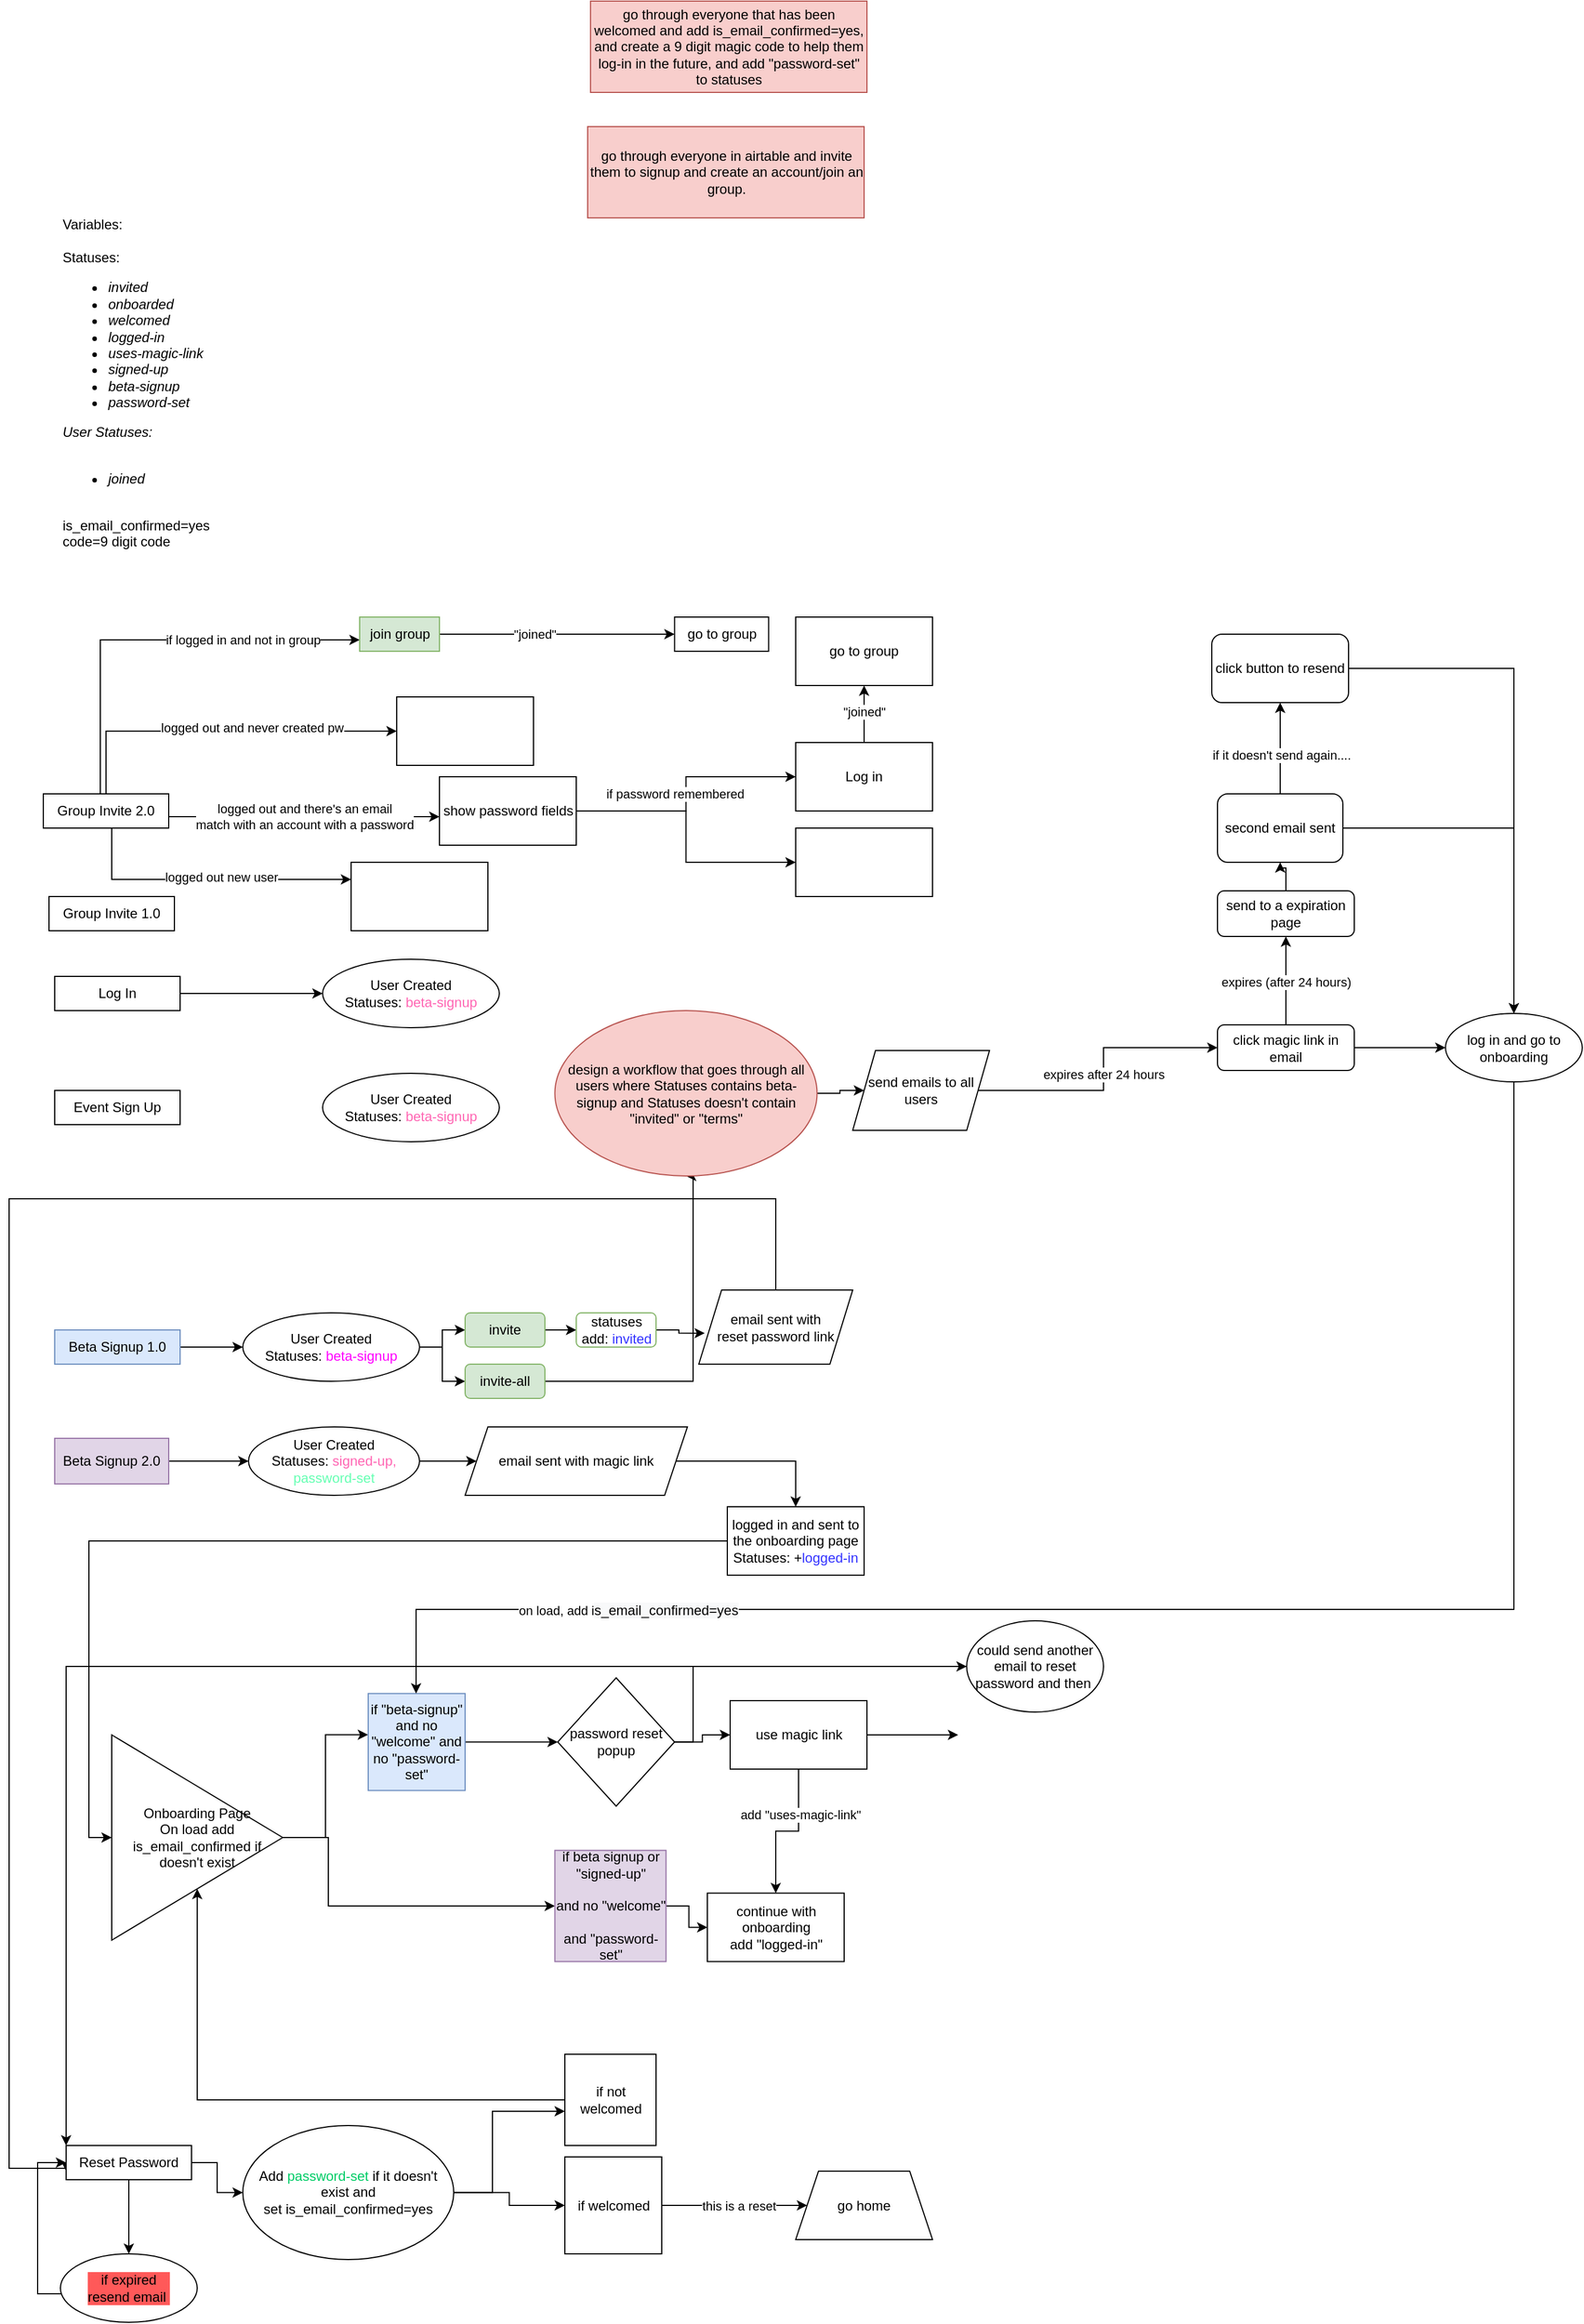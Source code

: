 <mxfile version="20.0.3" type="github">
  <diagram id="9TZBVGrTHEIjq8n9u4WU" name="Page-1">
    <mxGraphModel dx="3085" dy="3083" grid="1" gridSize="10" guides="1" tooltips="1" connect="1" arrows="1" fold="1" page="1" pageScale="1" pageWidth="850" pageHeight="1100" math="0" shadow="0">
      <root>
        <mxCell id="0" />
        <mxCell id="1" parent="0" />
        <mxCell id="HXzdCxORST3lZqe2nysO-4" value="" style="edgeStyle=orthogonalEdgeStyle;rounded=0;orthogonalLoop=1;jettySize=auto;html=1;" parent="1" source="HXzdCxORST3lZqe2nysO-1" target="HXzdCxORST3lZqe2nysO-3" edge="1">
          <mxGeometry relative="1" as="geometry" />
        </mxCell>
        <mxCell id="HXzdCxORST3lZqe2nysO-1" value="Beta Signup 1.0" style="rounded=0;whiteSpace=wrap;html=1;fillColor=#dae8fc;strokeColor=#6c8ebf;" parent="1" vertex="1">
          <mxGeometry x="70" y="95" width="110" height="30" as="geometry" />
        </mxCell>
        <mxCell id="HXzdCxORST3lZqe2nysO-6" value="" style="edgeStyle=orthogonalEdgeStyle;rounded=0;orthogonalLoop=1;jettySize=auto;html=1;" parent="1" source="HXzdCxORST3lZqe2nysO-2" target="HXzdCxORST3lZqe2nysO-5" edge="1">
          <mxGeometry relative="1" as="geometry" />
        </mxCell>
        <mxCell id="HXzdCxORST3lZqe2nysO-2" value="Beta Signup 2.0" style="rounded=0;whiteSpace=wrap;html=1;fillColor=#e1d5e7;strokeColor=#9673a6;" parent="1" vertex="1">
          <mxGeometry x="70" y="190" width="100" height="40" as="geometry" />
        </mxCell>
        <mxCell id="HXzdCxORST3lZqe2nysO-49" style="edgeStyle=orthogonalEdgeStyle;rounded=0;orthogonalLoop=1;jettySize=auto;html=1;entryX=0;entryY=0.5;entryDx=0;entryDy=0;" parent="1" source="HXzdCxORST3lZqe2nysO-3" target="HXzdCxORST3lZqe2nysO-29" edge="1">
          <mxGeometry relative="1" as="geometry" />
        </mxCell>
        <mxCell id="HXzdCxORST3lZqe2nysO-50" style="edgeStyle=orthogonalEdgeStyle;rounded=0;orthogonalLoop=1;jettySize=auto;html=1;entryX=0;entryY=0.5;entryDx=0;entryDy=0;fontColor=#3333FF;" parent="1" source="HXzdCxORST3lZqe2nysO-3" target="HXzdCxORST3lZqe2nysO-30" edge="1">
          <mxGeometry relative="1" as="geometry" />
        </mxCell>
        <mxCell id="HXzdCxORST3lZqe2nysO-3" value="User Created&lt;br&gt;Statuses: &lt;font color=&quot;#ff00ff&quot;&gt;beta-signup&lt;/font&gt;" style="ellipse;whiteSpace=wrap;html=1;rounded=0;" parent="1" vertex="1">
          <mxGeometry x="235" y="80" width="155" height="60" as="geometry" />
        </mxCell>
        <mxCell id="HXzdCxORST3lZqe2nysO-8" value="" style="edgeStyle=orthogonalEdgeStyle;rounded=0;orthogonalLoop=1;jettySize=auto;html=1;" parent="1" source="HXzdCxORST3lZqe2nysO-5" target="HXzdCxORST3lZqe2nysO-7" edge="1">
          <mxGeometry relative="1" as="geometry" />
        </mxCell>
        <mxCell id="HXzdCxORST3lZqe2nysO-5" value="User Created&lt;br&gt;Statuses: &lt;font color=&quot;#ff66b3&quot;&gt;signed-up, &lt;/font&gt;&lt;font color=&quot;#66ffb3&quot;&gt;password-set&lt;/font&gt;" style="ellipse;whiteSpace=wrap;html=1;rounded=0;" parent="1" vertex="1">
          <mxGeometry x="240" y="180" width="150" height="60" as="geometry" />
        </mxCell>
        <mxCell id="HXzdCxORST3lZqe2nysO-10" value="" style="edgeStyle=orthogonalEdgeStyle;rounded=0;orthogonalLoop=1;jettySize=auto;html=1;" parent="1" source="HXzdCxORST3lZqe2nysO-7" target="HXzdCxORST3lZqe2nysO-9" edge="1">
          <mxGeometry relative="1" as="geometry" />
        </mxCell>
        <mxCell id="HXzdCxORST3lZqe2nysO-7" value="email sent with magic link" style="shape=parallelogram;perimeter=parallelogramPerimeter;whiteSpace=wrap;html=1;fixedSize=1;rounded=0;" parent="1" vertex="1">
          <mxGeometry x="430" y="180" width="195" height="60" as="geometry" />
        </mxCell>
        <mxCell id="HXzdCxORST3lZqe2nysO-12" value="" style="edgeStyle=orthogonalEdgeStyle;rounded=0;orthogonalLoop=1;jettySize=auto;html=1;entryX=0;entryY=0.5;entryDx=0;entryDy=0;" parent="1" source="HXzdCxORST3lZqe2nysO-9" target="HXzdCxORST3lZqe2nysO-13" edge="1">
          <mxGeometry relative="1" as="geometry">
            <mxPoint x="720" y="390" as="targetPoint" />
          </mxGeometry>
        </mxCell>
        <mxCell id="HXzdCxORST3lZqe2nysO-9" value="logged in and sent to the onboarding page&lt;br&gt;Statuses: +&lt;font color=&quot;#3333ff&quot;&gt;logged-in&lt;/font&gt;" style="whiteSpace=wrap;html=1;rounded=0;" parent="1" vertex="1">
          <mxGeometry x="660" y="250" width="120" height="60" as="geometry" />
        </mxCell>
        <mxCell id="HXzdCxORST3lZqe2nysO-21" style="edgeStyle=orthogonalEdgeStyle;rounded=0;orthogonalLoop=1;jettySize=auto;html=1;entryX=-0.002;entryY=0.425;entryDx=0;entryDy=0;entryPerimeter=0;" parent="1" source="HXzdCxORST3lZqe2nysO-13" target="HXzdCxORST3lZqe2nysO-15" edge="1">
          <mxGeometry relative="1" as="geometry" />
        </mxCell>
        <mxCell id="HXzdCxORST3lZqe2nysO-22" style="edgeStyle=orthogonalEdgeStyle;rounded=0;orthogonalLoop=1;jettySize=auto;html=1;" parent="1" source="HXzdCxORST3lZqe2nysO-13" target="HXzdCxORST3lZqe2nysO-16" edge="1">
          <mxGeometry relative="1" as="geometry">
            <Array as="points">
              <mxPoint x="310" y="540" />
              <mxPoint x="310" y="600" />
            </Array>
          </mxGeometry>
        </mxCell>
        <mxCell id="HXzdCxORST3lZqe2nysO-13" value="Onboarding Page&lt;br&gt;On load add is_email_confirmed if doesn&#39;t exist" style="triangle;whiteSpace=wrap;html=1;" parent="1" vertex="1">
          <mxGeometry x="120" y="450" width="150" height="180" as="geometry" />
        </mxCell>
        <mxCell id="Ku4nTDtjbL8bSQjuvAMc-4" value="" style="edgeStyle=orthogonalEdgeStyle;rounded=0;orthogonalLoop=1;jettySize=auto;html=1;fontColor=default;" edge="1" parent="1" source="HXzdCxORST3lZqe2nysO-15" target="Ku4nTDtjbL8bSQjuvAMc-3">
          <mxGeometry relative="1" as="geometry" />
        </mxCell>
        <mxCell id="HXzdCxORST3lZqe2nysO-15" value="if &quot;beta-signup&quot; and no &quot;welcome&quot; and no &quot;password-set&quot;" style="whiteSpace=wrap;html=1;aspect=fixed;fillColor=#dae8fc;strokeColor=#6c8ebf;" parent="1" vertex="1">
          <mxGeometry x="345" y="413.75" width="85" height="85" as="geometry" />
        </mxCell>
        <mxCell id="Ku4nTDtjbL8bSQjuvAMc-6" value="" style="edgeStyle=orthogonalEdgeStyle;rounded=0;orthogonalLoop=1;jettySize=auto;html=1;fontColor=default;" edge="1" parent="1" source="HXzdCxORST3lZqe2nysO-16" target="Ku4nTDtjbL8bSQjuvAMc-5">
          <mxGeometry relative="1" as="geometry" />
        </mxCell>
        <mxCell id="HXzdCxORST3lZqe2nysO-16" value="if beta signup or &quot;signed-up&quot; &lt;br&gt;&lt;br&gt;and no &quot;welcome&quot; &lt;br&gt;&lt;br&gt;and &quot;password-set&quot;" style="whiteSpace=wrap;html=1;aspect=fixed;labelBackgroundColor=none;labelBorderColor=none;fillColor=#e1d5e7;strokeColor=#9673a6;" parent="1" vertex="1">
          <mxGeometry x="508.75" y="551.25" width="97.5" height="97.5" as="geometry" />
        </mxCell>
        <mxCell id="HXzdCxORST3lZqe2nysO-26" value="" style="edgeStyle=orthogonalEdgeStyle;rounded=0;orthogonalLoop=1;jettySize=auto;html=1;entryX=0;entryY=0.5;entryDx=0;entryDy=0;" parent="1" source="HXzdCxORST3lZqe2nysO-25" target="HXzdCxORST3lZqe2nysO-27" edge="1">
          <mxGeometry relative="1" as="geometry">
            <mxPoint x="340" y="50" as="targetPoint" />
          </mxGeometry>
        </mxCell>
        <mxCell id="HXzdCxORST3lZqe2nysO-25" value="Log In" style="rounded=0;whiteSpace=wrap;html=1;" parent="1" vertex="1">
          <mxGeometry x="70" y="-215" width="110" height="30" as="geometry" />
        </mxCell>
        <mxCell id="HXzdCxORST3lZqe2nysO-27" value="User Created&lt;br&gt;Statuses: &lt;font color=&quot;#ff66b3&quot;&gt;beta-signup&lt;/font&gt;" style="ellipse;whiteSpace=wrap;html=1;rounded=0;" parent="1" vertex="1">
          <mxGeometry x="305" y="-230" width="155" height="60" as="geometry" />
        </mxCell>
        <mxCell id="HXzdCxORST3lZqe2nysO-32" value="" style="edgeStyle=orthogonalEdgeStyle;rounded=0;orthogonalLoop=1;jettySize=auto;html=1;" parent="1" source="HXzdCxORST3lZqe2nysO-29" target="HXzdCxORST3lZqe2nysO-31" edge="1">
          <mxGeometry relative="1" as="geometry" />
        </mxCell>
        <mxCell id="HXzdCxORST3lZqe2nysO-29" value="invite" style="rounded=1;whiteSpace=wrap;html=1;fillColor=#d5e8d4;strokeColor=#82b366;" parent="1" vertex="1">
          <mxGeometry x="430" y="80" width="70" height="30" as="geometry" />
        </mxCell>
        <mxCell id="Ku4nTDtjbL8bSQjuvAMc-28" value="" style="edgeStyle=orthogonalEdgeStyle;rounded=0;orthogonalLoop=1;jettySize=auto;html=1;fontColor=default;entryX=0.5;entryY=1;entryDx=0;entryDy=0;" edge="1" parent="1" source="HXzdCxORST3lZqe2nysO-30" target="Ku4nTDtjbL8bSQjuvAMc-29">
          <mxGeometry relative="1" as="geometry">
            <Array as="points">
              <mxPoint x="630" y="140" />
            </Array>
          </mxGeometry>
        </mxCell>
        <mxCell id="HXzdCxORST3lZqe2nysO-30" value="invite-all" style="rounded=1;whiteSpace=wrap;html=1;fillColor=#d5e8d4;strokeColor=#82b366;" parent="1" vertex="1">
          <mxGeometry x="430" y="125" width="70" height="30" as="geometry" />
        </mxCell>
        <mxCell id="HXzdCxORST3lZqe2nysO-34" value="" style="edgeStyle=orthogonalEdgeStyle;rounded=0;orthogonalLoop=1;jettySize=auto;html=1;entryX=0.039;entryY=0.582;entryDx=0;entryDy=0;entryPerimeter=0;" parent="1" source="HXzdCxORST3lZqe2nysO-31" target="HXzdCxORST3lZqe2nysO-35" edge="1">
          <mxGeometry relative="1" as="geometry">
            <mxPoint x="665.0" y="95" as="targetPoint" />
          </mxGeometry>
        </mxCell>
        <mxCell id="HXzdCxORST3lZqe2nysO-31" value="statuses add: &lt;font color=&quot;#3333ff&quot;&gt;invited&lt;/font&gt;" style="rounded=1;whiteSpace=wrap;html=1;fillColor=#FFFFFF;strokeColor=#82b366;" parent="1" vertex="1">
          <mxGeometry x="527.5" y="80" width="70" height="30" as="geometry" />
        </mxCell>
        <mxCell id="HXzdCxORST3lZqe2nysO-51" style="edgeStyle=orthogonalEdgeStyle;rounded=0;orthogonalLoop=1;jettySize=auto;html=1;entryX=0;entryY=0.75;entryDx=0;entryDy=0;fontColor=#3333FF;" parent="1" source="HXzdCxORST3lZqe2nysO-35" target="HXzdCxORST3lZqe2nysO-36" edge="1">
          <mxGeometry relative="1" as="geometry">
            <Array as="points">
              <mxPoint x="702" y="-20" />
              <mxPoint x="30" y="-20" />
              <mxPoint x="30" y="830" />
            </Array>
          </mxGeometry>
        </mxCell>
        <mxCell id="HXzdCxORST3lZqe2nysO-35" value="email sent with &lt;br&gt;reset password link" style="shape=parallelogram;perimeter=parallelogramPerimeter;whiteSpace=wrap;html=1;fixedSize=1;rounded=0;" parent="1" vertex="1">
          <mxGeometry x="635" y="60" width="135" height="65" as="geometry" />
        </mxCell>
        <mxCell id="HXzdCxORST3lZqe2nysO-38" style="edgeStyle=orthogonalEdgeStyle;rounded=0;orthogonalLoop=1;jettySize=auto;html=1;entryX=0;entryY=0.5;entryDx=0;entryDy=0;" parent="1" source="HXzdCxORST3lZqe2nysO-36" target="HXzdCxORST3lZqe2nysO-37" edge="1">
          <mxGeometry relative="1" as="geometry" />
        </mxCell>
        <mxCell id="Ku4nTDtjbL8bSQjuvAMc-2" value="" style="edgeStyle=orthogonalEdgeStyle;rounded=0;orthogonalLoop=1;jettySize=auto;html=1;fontColor=#00CC66;" edge="1" parent="1" source="HXzdCxORST3lZqe2nysO-36" target="Ku4nTDtjbL8bSQjuvAMc-1">
          <mxGeometry relative="1" as="geometry" />
        </mxCell>
        <mxCell id="HXzdCxORST3lZqe2nysO-36" value="Reset Password" style="rounded=0;whiteSpace=wrap;html=1;" parent="1" vertex="1">
          <mxGeometry x="80" y="810" width="110" height="30" as="geometry" />
        </mxCell>
        <mxCell id="HXzdCxORST3lZqe2nysO-44" style="edgeStyle=orthogonalEdgeStyle;rounded=0;orthogonalLoop=1;jettySize=auto;html=1;exitX=1;exitY=0.5;exitDx=0;exitDy=0;" parent="1" source="HXzdCxORST3lZqe2nysO-37" target="HXzdCxORST3lZqe2nysO-40" edge="1">
          <mxGeometry relative="1" as="geometry">
            <Array as="points">
              <mxPoint x="454" y="851" />
              <mxPoint x="454" y="780" />
            </Array>
          </mxGeometry>
        </mxCell>
        <mxCell id="HXzdCxORST3lZqe2nysO-45" style="edgeStyle=orthogonalEdgeStyle;rounded=0;orthogonalLoop=1;jettySize=auto;html=1;entryX=0;entryY=0.5;entryDx=0;entryDy=0;" parent="1" source="HXzdCxORST3lZqe2nysO-37" target="HXzdCxORST3lZqe2nysO-39" edge="1">
          <mxGeometry relative="1" as="geometry" />
        </mxCell>
        <mxCell id="HXzdCxORST3lZqe2nysO-37" value="Add &lt;font color=&quot;#00cc66&quot;&gt;password-set&lt;/font&gt; if it doesn&#39;t exist and &lt;br&gt;set is_email_confirmed=yes" style="ellipse;whiteSpace=wrap;html=1;rounded=0;" parent="1" vertex="1">
          <mxGeometry x="235" y="792.5" width="185" height="117.5" as="geometry" />
        </mxCell>
        <mxCell id="HXzdCxORST3lZqe2nysO-42" value="" style="edgeStyle=orthogonalEdgeStyle;rounded=0;orthogonalLoop=1;jettySize=auto;html=1;" parent="1" source="HXzdCxORST3lZqe2nysO-39" target="HXzdCxORST3lZqe2nysO-41" edge="1">
          <mxGeometry relative="1" as="geometry" />
        </mxCell>
        <mxCell id="HXzdCxORST3lZqe2nysO-46" value="this is a reset" style="edgeLabel;html=1;align=center;verticalAlign=middle;resizable=0;points=[];" parent="HXzdCxORST3lZqe2nysO-42" vertex="1" connectable="0">
          <mxGeometry x="-0.301" relative="1" as="geometry">
            <mxPoint x="23" as="offset" />
          </mxGeometry>
        </mxCell>
        <mxCell id="HXzdCxORST3lZqe2nysO-39" value="if welcomed" style="whiteSpace=wrap;html=1;aspect=fixed;" parent="1" vertex="1">
          <mxGeometry x="517.5" y="820" width="85" height="85" as="geometry" />
        </mxCell>
        <mxCell id="HXzdCxORST3lZqe2nysO-43" style="edgeStyle=orthogonalEdgeStyle;rounded=0;orthogonalLoop=1;jettySize=auto;html=1;" parent="1" source="HXzdCxORST3lZqe2nysO-40" target="HXzdCxORST3lZqe2nysO-13" edge="1">
          <mxGeometry relative="1" as="geometry" />
        </mxCell>
        <mxCell id="HXzdCxORST3lZqe2nysO-40" value="if not welcomed" style="whiteSpace=wrap;html=1;aspect=fixed;" parent="1" vertex="1">
          <mxGeometry x="517.5" y="730" width="80" height="80" as="geometry" />
        </mxCell>
        <mxCell id="HXzdCxORST3lZqe2nysO-41" value="go home" style="shape=trapezoid;perimeter=trapezoidPerimeter;whiteSpace=wrap;html=1;fixedSize=1;" parent="1" vertex="1">
          <mxGeometry x="720" y="832.5" width="120" height="60" as="geometry" />
        </mxCell>
        <mxCell id="Ku4nTDtjbL8bSQjuvAMc-32" style="edgeStyle=orthogonalEdgeStyle;rounded=0;orthogonalLoop=1;jettySize=auto;html=1;entryX=0;entryY=0.5;entryDx=0;entryDy=0;fontColor=default;" edge="1" parent="1" source="Ku4nTDtjbL8bSQjuvAMc-1" target="HXzdCxORST3lZqe2nysO-36">
          <mxGeometry relative="1" as="geometry">
            <Array as="points">
              <mxPoint x="55" y="940" />
              <mxPoint x="55" y="825" />
            </Array>
          </mxGeometry>
        </mxCell>
        <mxCell id="Ku4nTDtjbL8bSQjuvAMc-1" value="if expired&lt;br&gt;resend email&amp;nbsp;" style="ellipse;whiteSpace=wrap;html=1;rounded=0;fontColor=default;labelBackgroundColor=#FF5959;" vertex="1" parent="1">
          <mxGeometry x="75" y="905" width="120" height="60" as="geometry" />
        </mxCell>
        <mxCell id="Ku4nTDtjbL8bSQjuvAMc-72" style="edgeStyle=orthogonalEdgeStyle;rounded=0;orthogonalLoop=1;jettySize=auto;html=1;fontColor=default;" edge="1" parent="1" source="Ku4nTDtjbL8bSQjuvAMc-3" target="Ku4nTDtjbL8bSQjuvAMc-73">
          <mxGeometry relative="1" as="geometry">
            <mxPoint x="690" y="450" as="targetPoint" />
          </mxGeometry>
        </mxCell>
        <mxCell id="Ku4nTDtjbL8bSQjuvAMc-78" style="edgeStyle=orthogonalEdgeStyle;rounded=0;orthogonalLoop=1;jettySize=auto;html=1;fontColor=default;" edge="1" parent="1" source="Ku4nTDtjbL8bSQjuvAMc-3" target="Ku4nTDtjbL8bSQjuvAMc-79">
          <mxGeometry relative="1" as="geometry">
            <mxPoint x="610" y="380" as="targetPoint" />
            <Array as="points">
              <mxPoint x="630" y="456" />
              <mxPoint x="630" y="390" />
            </Array>
          </mxGeometry>
        </mxCell>
        <mxCell id="Ku4nTDtjbL8bSQjuvAMc-3" value="password reset popup" style="rhombus;whiteSpace=wrap;html=1;" vertex="1" parent="1">
          <mxGeometry x="511.25" y="400" width="102.5" height="112.5" as="geometry" />
        </mxCell>
        <mxCell id="Ku4nTDtjbL8bSQjuvAMc-5" value="continue with onboarding&lt;br&gt;add &quot;logged-in&quot;" style="whiteSpace=wrap;html=1;" vertex="1" parent="1">
          <mxGeometry x="642.5" y="588.75" width="120" height="60" as="geometry" />
        </mxCell>
        <mxCell id="Ku4nTDtjbL8bSQjuvAMc-8" value="Event Sign Up" style="rounded=0;whiteSpace=wrap;html=1;" vertex="1" parent="1">
          <mxGeometry x="70" y="-115" width="110" height="30" as="geometry" />
        </mxCell>
        <mxCell id="Ku4nTDtjbL8bSQjuvAMc-9" value="User Created&lt;br&gt;Statuses: &lt;font color=&quot;#ff66b3&quot;&gt;beta-signup&lt;/font&gt;" style="ellipse;whiteSpace=wrap;html=1;rounded=0;" vertex="1" parent="1">
          <mxGeometry x="305" y="-130" width="155" height="60" as="geometry" />
        </mxCell>
        <mxCell id="Ku4nTDtjbL8bSQjuvAMc-10" value="Group Invite 1.0" style="rounded=0;whiteSpace=wrap;html=1;" vertex="1" parent="1">
          <mxGeometry x="65" y="-285" width="110" height="30" as="geometry" />
        </mxCell>
        <mxCell id="Ku4nTDtjbL8bSQjuvAMc-14" value="" style="edgeStyle=orthogonalEdgeStyle;rounded=0;orthogonalLoop=1;jettySize=auto;html=1;fontColor=default;" edge="1" parent="1" source="Ku4nTDtjbL8bSQjuvAMc-11" target="Ku4nTDtjbL8bSQjuvAMc-12">
          <mxGeometry relative="1" as="geometry">
            <Array as="points">
              <mxPoint x="110" y="-510" />
            </Array>
          </mxGeometry>
        </mxCell>
        <mxCell id="Ku4nTDtjbL8bSQjuvAMc-20" value="if logged in and not in group" style="edgeLabel;html=1;align=center;verticalAlign=middle;resizable=0;points=[];fontColor=default;" vertex="1" connectable="0" parent="Ku4nTDtjbL8bSQjuvAMc-14">
          <mxGeometry x="0.206" relative="1" as="geometry">
            <mxPoint x="41" as="offset" />
          </mxGeometry>
        </mxCell>
        <mxCell id="Ku4nTDtjbL8bSQjuvAMc-16" style="edgeStyle=orthogonalEdgeStyle;rounded=0;orthogonalLoop=1;jettySize=auto;html=1;fontColor=default;" edge="1" parent="1" source="Ku4nTDtjbL8bSQjuvAMc-11" target="Ku4nTDtjbL8bSQjuvAMc-17">
          <mxGeometry relative="1" as="geometry">
            <mxPoint x="350" y="-300" as="targetPoint" />
            <Array as="points">
              <mxPoint x="120" y="-300" />
            </Array>
          </mxGeometry>
        </mxCell>
        <mxCell id="Ku4nTDtjbL8bSQjuvAMc-22" value="logged out new user" style="edgeLabel;html=1;align=center;verticalAlign=middle;resizable=0;points=[];fontColor=default;" vertex="1" connectable="0" parent="Ku4nTDtjbL8bSQjuvAMc-16">
          <mxGeometry x="0.1" y="2" relative="1" as="geometry">
            <mxPoint as="offset" />
          </mxGeometry>
        </mxCell>
        <mxCell id="Ku4nTDtjbL8bSQjuvAMc-18" value="logged out and there&#39;s an email&lt;br&gt;match with an account with a password" style="edgeStyle=orthogonalEdgeStyle;rounded=0;orthogonalLoop=1;jettySize=auto;html=1;fontColor=default;" edge="1" parent="1" source="Ku4nTDtjbL8bSQjuvAMc-11" target="Ku4nTDtjbL8bSQjuvAMc-19">
          <mxGeometry relative="1" as="geometry">
            <mxPoint x="420" y="-380" as="targetPoint" />
            <Array as="points">
              <mxPoint x="290" y="-355" />
              <mxPoint x="290" y="-355" />
            </Array>
          </mxGeometry>
        </mxCell>
        <mxCell id="Ku4nTDtjbL8bSQjuvAMc-23" style="edgeStyle=orthogonalEdgeStyle;rounded=0;orthogonalLoop=1;jettySize=auto;html=1;fontColor=default;" edge="1" parent="1" source="Ku4nTDtjbL8bSQjuvAMc-11" target="Ku4nTDtjbL8bSQjuvAMc-24">
          <mxGeometry relative="1" as="geometry">
            <mxPoint x="590" y="-320" as="targetPoint" />
            <Array as="points">
              <mxPoint x="115" y="-430" />
            </Array>
          </mxGeometry>
        </mxCell>
        <mxCell id="Ku4nTDtjbL8bSQjuvAMc-26" value="logged out and never created pw" style="edgeLabel;html=1;align=center;verticalAlign=middle;resizable=0;points=[];fontColor=default;" vertex="1" connectable="0" parent="Ku4nTDtjbL8bSQjuvAMc-23">
          <mxGeometry x="0.177" y="3" relative="1" as="geometry">
            <mxPoint as="offset" />
          </mxGeometry>
        </mxCell>
        <mxCell id="Ku4nTDtjbL8bSQjuvAMc-11" value="Group Invite 2.0" style="rounded=0;whiteSpace=wrap;html=1;" vertex="1" parent="1">
          <mxGeometry x="60" y="-375" width="110" height="30" as="geometry" />
        </mxCell>
        <mxCell id="Ku4nTDtjbL8bSQjuvAMc-34" value="" style="edgeStyle=orthogonalEdgeStyle;rounded=0;orthogonalLoop=1;jettySize=auto;html=1;fontColor=default;" edge="1" parent="1" source="Ku4nTDtjbL8bSQjuvAMc-12" target="Ku4nTDtjbL8bSQjuvAMc-33">
          <mxGeometry relative="1" as="geometry" />
        </mxCell>
        <mxCell id="Ku4nTDtjbL8bSQjuvAMc-35" value="&quot;joined&quot;" style="edgeLabel;html=1;align=center;verticalAlign=middle;resizable=0;points=[];fontColor=default;" vertex="1" connectable="0" parent="Ku4nTDtjbL8bSQjuvAMc-34">
          <mxGeometry x="-0.191" relative="1" as="geometry">
            <mxPoint as="offset" />
          </mxGeometry>
        </mxCell>
        <mxCell id="Ku4nTDtjbL8bSQjuvAMc-12" value="join group" style="whiteSpace=wrap;html=1;rounded=0;fillColor=#d5e8d4;strokeColor=#82b366;" vertex="1" parent="1">
          <mxGeometry x="337.5" y="-530" width="70" height="30" as="geometry" />
        </mxCell>
        <mxCell id="Ku4nTDtjbL8bSQjuvAMc-17" value="" style="rounded=0;whiteSpace=wrap;html=1;labelBackgroundColor=none;labelBorderColor=none;fontColor=default;fillColor=#FFFFFF;" vertex="1" parent="1">
          <mxGeometry x="330" y="-315" width="120" height="60" as="geometry" />
        </mxCell>
        <mxCell id="Ku4nTDtjbL8bSQjuvAMc-37" value="" style="edgeStyle=orthogonalEdgeStyle;rounded=0;orthogonalLoop=1;jettySize=auto;html=1;fontColor=default;" edge="1" parent="1" source="Ku4nTDtjbL8bSQjuvAMc-19" target="Ku4nTDtjbL8bSQjuvAMc-36">
          <mxGeometry relative="1" as="geometry" />
        </mxCell>
        <mxCell id="Ku4nTDtjbL8bSQjuvAMc-38" value="if password remembered" style="edgeLabel;html=1;align=center;verticalAlign=middle;resizable=0;points=[];fontColor=default;" vertex="1" connectable="0" parent="Ku4nTDtjbL8bSQjuvAMc-37">
          <mxGeometry x="-0.646" y="-2" relative="1" as="geometry">
            <mxPoint x="47" y="-17" as="offset" />
          </mxGeometry>
        </mxCell>
        <mxCell id="Ku4nTDtjbL8bSQjuvAMc-44" style="edgeStyle=orthogonalEdgeStyle;rounded=0;orthogonalLoop=1;jettySize=auto;html=1;fontColor=default;" edge="1" parent="1" source="Ku4nTDtjbL8bSQjuvAMc-19" target="Ku4nTDtjbL8bSQjuvAMc-45">
          <mxGeometry relative="1" as="geometry">
            <mxPoint x="620" y="-320" as="targetPoint" />
          </mxGeometry>
        </mxCell>
        <mxCell id="Ku4nTDtjbL8bSQjuvAMc-19" value="show password fields" style="rounded=0;whiteSpace=wrap;html=1;labelBackgroundColor=none;labelBorderColor=none;fontColor=default;fillColor=#FFFFFF;" vertex="1" parent="1">
          <mxGeometry x="407.5" y="-390" width="120" height="60" as="geometry" />
        </mxCell>
        <mxCell id="Ku4nTDtjbL8bSQjuvAMc-24" value="" style="rounded=0;whiteSpace=wrap;html=1;labelBackgroundColor=none;labelBorderColor=none;fontColor=default;fillColor=#FFFFFF;" vertex="1" parent="1">
          <mxGeometry x="370" y="-460" width="120" height="60" as="geometry" />
        </mxCell>
        <mxCell id="Ku4nTDtjbL8bSQjuvAMc-27" value="Variables:&lt;br&gt;&lt;br&gt;Statuses:&lt;br&gt;&lt;ul&gt;&lt;li&gt;&lt;i&gt;invited&lt;/i&gt;&lt;/li&gt;&lt;li&gt;&lt;i&gt;onboarded&lt;/i&gt;&lt;/li&gt;&lt;li&gt;&lt;i&gt;welcomed&lt;/i&gt;&lt;/li&gt;&lt;li&gt;&lt;i&gt;logged-in&lt;/i&gt;&lt;/li&gt;&lt;li&gt;&lt;i&gt;uses-magic-link&lt;/i&gt;&lt;/li&gt;&lt;li&gt;&lt;i&gt;signed-up&lt;/i&gt;&lt;/li&gt;&lt;li&gt;&lt;i&gt;beta-signup&lt;/i&gt;&lt;/li&gt;&lt;li&gt;&lt;i&gt;password-set&lt;/i&gt;&lt;/li&gt;&lt;/ul&gt;&lt;div&gt;&lt;i&gt;User Statuses:&lt;/i&gt;&lt;/div&gt;&lt;div&gt;&lt;i&gt;&lt;br&gt;&lt;/i&gt;&lt;/div&gt;&lt;div&gt;&lt;ul&gt;&lt;li&gt;&lt;i&gt;joined&lt;/i&gt;&lt;/li&gt;&lt;/ul&gt;&lt;/div&gt;&lt;br&gt;is_email_confirmed=yes&lt;br&gt;code=9 digit code" style="text;html=1;align=left;verticalAlign=middle;resizable=0;points=[];autosize=1;strokeColor=none;fillColor=none;fontColor=default;" vertex="1" parent="1">
          <mxGeometry x="75" y="-890" width="150" height="310" as="geometry" />
        </mxCell>
        <mxCell id="Ku4nTDtjbL8bSQjuvAMc-55" style="edgeStyle=orthogonalEdgeStyle;rounded=0;orthogonalLoop=1;jettySize=auto;html=1;fontColor=default;" edge="1" parent="1" source="Ku4nTDtjbL8bSQjuvAMc-29" target="Ku4nTDtjbL8bSQjuvAMc-56">
          <mxGeometry relative="1" as="geometry">
            <mxPoint x="790" y="-112.5" as="targetPoint" />
          </mxGeometry>
        </mxCell>
        <mxCell id="Ku4nTDtjbL8bSQjuvAMc-29" value="design a workflow that goes through all users where Statuses contains beta-signup and Statuses doesn&#39;t contain &quot;invited&quot; or &quot;terms&quot;" style="ellipse;whiteSpace=wrap;html=1;labelBackgroundColor=none;labelBorderColor=none;fillColor=#f8cecc;strokeColor=#b85450;" vertex="1" parent="1">
          <mxGeometry x="508.75" y="-185" width="230" height="145" as="geometry" />
        </mxCell>
        <mxCell id="Ku4nTDtjbL8bSQjuvAMc-30" value="go through everyone that has been welcomed and add is_email_confirmed=yes, and create a 9 digit magic code to help them log-in in the future, and add &quot;password-set&quot; to statuses" style="rounded=0;whiteSpace=wrap;html=1;labelBackgroundColor=none;labelBorderColor=none;fillColor=#f8cecc;strokeColor=#b85450;" vertex="1" parent="1">
          <mxGeometry x="540" y="-1070" width="242.5" height="80" as="geometry" />
        </mxCell>
        <mxCell id="Ku4nTDtjbL8bSQjuvAMc-31" value="go through everyone in airtable and invite them to signup and create an account/join an group." style="rounded=0;whiteSpace=wrap;html=1;labelBackgroundColor=none;labelBorderColor=none;fillColor=#f8cecc;strokeColor=#b85450;" vertex="1" parent="1">
          <mxGeometry x="537.5" y="-960" width="242.5" height="80" as="geometry" />
        </mxCell>
        <mxCell id="Ku4nTDtjbL8bSQjuvAMc-33" value="go to group" style="whiteSpace=wrap;html=1;rounded=0;" vertex="1" parent="1">
          <mxGeometry x="613.75" y="-530" width="82.5" height="30" as="geometry" />
        </mxCell>
        <mxCell id="Ku4nTDtjbL8bSQjuvAMc-40" value="" style="edgeStyle=orthogonalEdgeStyle;rounded=0;orthogonalLoop=1;jettySize=auto;html=1;fontColor=default;" edge="1" parent="1" source="Ku4nTDtjbL8bSQjuvAMc-36" target="Ku4nTDtjbL8bSQjuvAMc-39">
          <mxGeometry relative="1" as="geometry" />
        </mxCell>
        <mxCell id="Ku4nTDtjbL8bSQjuvAMc-42" value="&quot;joined&quot;" style="edgeLabel;html=1;align=center;verticalAlign=middle;resizable=0;points=[];fontColor=default;" vertex="1" connectable="0" parent="Ku4nTDtjbL8bSQjuvAMc-40">
          <mxGeometry x="0.102" relative="1" as="geometry">
            <mxPoint as="offset" />
          </mxGeometry>
        </mxCell>
        <mxCell id="Ku4nTDtjbL8bSQjuvAMc-36" value="Log in" style="whiteSpace=wrap;html=1;fillColor=#FFFFFF;rounded=0;labelBackgroundColor=none;labelBorderColor=none;" vertex="1" parent="1">
          <mxGeometry x="720" y="-420" width="120" height="60" as="geometry" />
        </mxCell>
        <mxCell id="Ku4nTDtjbL8bSQjuvAMc-39" value="go to group" style="whiteSpace=wrap;html=1;fillColor=#FFFFFF;rounded=0;labelBackgroundColor=none;labelBorderColor=none;" vertex="1" parent="1">
          <mxGeometry x="720" y="-530" width="120" height="60" as="geometry" />
        </mxCell>
        <mxCell id="Ku4nTDtjbL8bSQjuvAMc-45" value="" style="rounded=0;whiteSpace=wrap;html=1;labelBackgroundColor=none;labelBorderColor=none;fontColor=default;fillColor=#FFFFFF;" vertex="1" parent="1">
          <mxGeometry x="720" y="-345" width="120" height="60" as="geometry" />
        </mxCell>
        <mxCell id="Ku4nTDtjbL8bSQjuvAMc-49" value="" style="edgeStyle=orthogonalEdgeStyle;rounded=0;orthogonalLoop=1;jettySize=auto;html=1;fontColor=default;" edge="1" parent="1" source="Ku4nTDtjbL8bSQjuvAMc-46" target="Ku4nTDtjbL8bSQjuvAMc-48">
          <mxGeometry relative="1" as="geometry" />
        </mxCell>
        <mxCell id="Ku4nTDtjbL8bSQjuvAMc-60" style="edgeStyle=orthogonalEdgeStyle;rounded=0;orthogonalLoop=1;jettySize=auto;html=1;fontColor=default;" edge="1" parent="1" source="Ku4nTDtjbL8bSQjuvAMc-46" target="Ku4nTDtjbL8bSQjuvAMc-61">
          <mxGeometry relative="1" as="geometry">
            <mxPoint x="1150" y="-230" as="targetPoint" />
          </mxGeometry>
        </mxCell>
        <mxCell id="Ku4nTDtjbL8bSQjuvAMc-64" value="expires (after 24 hours)" style="edgeLabel;html=1;align=center;verticalAlign=middle;resizable=0;points=[];fontColor=default;" vertex="1" connectable="0" parent="Ku4nTDtjbL8bSQjuvAMc-60">
          <mxGeometry x="0.438" relative="1" as="geometry">
            <mxPoint y="18" as="offset" />
          </mxGeometry>
        </mxCell>
        <mxCell id="Ku4nTDtjbL8bSQjuvAMc-46" value="click magic link in email" style="rounded=1;whiteSpace=wrap;html=1;labelBackgroundColor=none;labelBorderColor=none;fontColor=default;fillColor=#FFFFFF;" vertex="1" parent="1">
          <mxGeometry x="1090" y="-172.5" width="120" height="40" as="geometry" />
        </mxCell>
        <mxCell id="Ku4nTDtjbL8bSQjuvAMc-70" style="edgeStyle=orthogonalEdgeStyle;rounded=0;orthogonalLoop=1;jettySize=auto;html=1;fontColor=default;" edge="1" parent="1" source="Ku4nTDtjbL8bSQjuvAMc-48" target="HXzdCxORST3lZqe2nysO-15">
          <mxGeometry relative="1" as="geometry">
            <Array as="points">
              <mxPoint x="1350" y="340" />
              <mxPoint x="387" y="340" />
            </Array>
          </mxGeometry>
        </mxCell>
        <mxCell id="Ku4nTDtjbL8bSQjuvAMc-71" value="on load, add i&lt;span style=&quot;font-size: 12px; text-align: left; background-color: rgb(248, 249, 250);&quot;&gt;s_email_confirmed=yes&lt;/span&gt;" style="edgeLabel;html=1;align=center;verticalAlign=middle;resizable=0;points=[];fontColor=default;" vertex="1" connectable="0" parent="Ku4nTDtjbL8bSQjuvAMc-70">
          <mxGeometry x="0.654" y="1" relative="1" as="geometry">
            <mxPoint as="offset" />
          </mxGeometry>
        </mxCell>
        <mxCell id="Ku4nTDtjbL8bSQjuvAMc-48" value="log in and go to onboarding" style="ellipse;whiteSpace=wrap;html=1;fillColor=#FFFFFF;rounded=1;labelBackgroundColor=none;labelBorderColor=none;" vertex="1" parent="1">
          <mxGeometry x="1290" y="-182.5" width="120" height="60" as="geometry" />
        </mxCell>
        <mxCell id="Ku4nTDtjbL8bSQjuvAMc-57" value="expires after 24 hours" style="edgeStyle=orthogonalEdgeStyle;rounded=0;orthogonalLoop=1;jettySize=auto;html=1;entryX=0;entryY=0.5;entryDx=0;entryDy=0;fontColor=default;" edge="1" parent="1" source="Ku4nTDtjbL8bSQjuvAMc-56" target="Ku4nTDtjbL8bSQjuvAMc-46">
          <mxGeometry relative="1" as="geometry" />
        </mxCell>
        <mxCell id="Ku4nTDtjbL8bSQjuvAMc-56" value="send emails to all users" style="shape=parallelogram;perimeter=parallelogramPerimeter;whiteSpace=wrap;html=1;fixedSize=1;labelBackgroundColor=none;labelBorderColor=none;fontColor=default;fillColor=#FFFFFF;" vertex="1" parent="1">
          <mxGeometry x="770" y="-150" width="120" height="70" as="geometry" />
        </mxCell>
        <mxCell id="Ku4nTDtjbL8bSQjuvAMc-63" value="" style="edgeStyle=orthogonalEdgeStyle;rounded=0;orthogonalLoop=1;jettySize=auto;html=1;fontColor=default;" edge="1" parent="1" source="Ku4nTDtjbL8bSQjuvAMc-61" target="Ku4nTDtjbL8bSQjuvAMc-62">
          <mxGeometry relative="1" as="geometry" />
        </mxCell>
        <mxCell id="Ku4nTDtjbL8bSQjuvAMc-61" value="send to a expiration page" style="rounded=1;whiteSpace=wrap;html=1;labelBackgroundColor=none;labelBorderColor=none;fontColor=default;fillColor=#FFFFFF;" vertex="1" parent="1">
          <mxGeometry x="1090" y="-290" width="120" height="40" as="geometry" />
        </mxCell>
        <mxCell id="Ku4nTDtjbL8bSQjuvAMc-65" style="edgeStyle=orthogonalEdgeStyle;rounded=0;orthogonalLoop=1;jettySize=auto;html=1;exitX=1;exitY=0.5;exitDx=0;exitDy=0;entryX=0.5;entryY=0;entryDx=0;entryDy=0;fontColor=default;" edge="1" parent="1" source="Ku4nTDtjbL8bSQjuvAMc-62" target="Ku4nTDtjbL8bSQjuvAMc-48">
          <mxGeometry relative="1" as="geometry" />
        </mxCell>
        <mxCell id="Ku4nTDtjbL8bSQjuvAMc-67" value="" style="edgeStyle=orthogonalEdgeStyle;rounded=0;orthogonalLoop=1;jettySize=auto;html=1;fontColor=default;" edge="1" parent="1" source="Ku4nTDtjbL8bSQjuvAMc-62" target="Ku4nTDtjbL8bSQjuvAMc-66">
          <mxGeometry relative="1" as="geometry" />
        </mxCell>
        <mxCell id="Ku4nTDtjbL8bSQjuvAMc-68" value="if it doesn&#39;t send again...." style="edgeLabel;html=1;align=center;verticalAlign=middle;resizable=0;points=[];fontColor=default;" vertex="1" connectable="0" parent="Ku4nTDtjbL8bSQjuvAMc-67">
          <mxGeometry x="-0.15" y="-1" relative="1" as="geometry">
            <mxPoint as="offset" />
          </mxGeometry>
        </mxCell>
        <mxCell id="Ku4nTDtjbL8bSQjuvAMc-62" value="second email sent" style="whiteSpace=wrap;html=1;fillColor=#FFFFFF;rounded=1;labelBackgroundColor=none;labelBorderColor=none;" vertex="1" parent="1">
          <mxGeometry x="1090" y="-375" width="110" height="60" as="geometry" />
        </mxCell>
        <mxCell id="Ku4nTDtjbL8bSQjuvAMc-69" style="edgeStyle=orthogonalEdgeStyle;rounded=0;orthogonalLoop=1;jettySize=auto;html=1;fontColor=default;" edge="1" parent="1" source="Ku4nTDtjbL8bSQjuvAMc-66" target="Ku4nTDtjbL8bSQjuvAMc-48">
          <mxGeometry relative="1" as="geometry" />
        </mxCell>
        <mxCell id="Ku4nTDtjbL8bSQjuvAMc-66" value="click button to resend" style="rounded=1;whiteSpace=wrap;html=1;fillColor=#FFFFFF;labelBackgroundColor=none;labelBorderColor=none;" vertex="1" parent="1">
          <mxGeometry x="1085" y="-515" width="120" height="60" as="geometry" />
        </mxCell>
        <mxCell id="Ku4nTDtjbL8bSQjuvAMc-75" value="" style="edgeStyle=orthogonalEdgeStyle;rounded=0;orthogonalLoop=1;jettySize=auto;html=1;fontColor=default;" edge="1" parent="1" source="Ku4nTDtjbL8bSQjuvAMc-73">
          <mxGeometry relative="1" as="geometry">
            <mxPoint x="862.5" y="450" as="targetPoint" />
          </mxGeometry>
        </mxCell>
        <mxCell id="Ku4nTDtjbL8bSQjuvAMc-76" style="edgeStyle=orthogonalEdgeStyle;rounded=0;orthogonalLoop=1;jettySize=auto;html=1;fontColor=default;" edge="1" parent="1" source="Ku4nTDtjbL8bSQjuvAMc-73" target="Ku4nTDtjbL8bSQjuvAMc-5">
          <mxGeometry relative="1" as="geometry" />
        </mxCell>
        <mxCell id="Ku4nTDtjbL8bSQjuvAMc-77" value="add &quot;uses-magic-link&quot;" style="edgeLabel;html=1;align=center;verticalAlign=middle;resizable=0;points=[];fontColor=default;" vertex="1" connectable="0" parent="Ku4nTDtjbL8bSQjuvAMc-76">
          <mxGeometry x="-0.39" y="1" relative="1" as="geometry">
            <mxPoint as="offset" />
          </mxGeometry>
        </mxCell>
        <mxCell id="Ku4nTDtjbL8bSQjuvAMc-73" value="use magic link" style="rounded=0;whiteSpace=wrap;html=1;labelBackgroundColor=none;labelBorderColor=none;fontColor=default;fillColor=#FFFFFF;" vertex="1" parent="1">
          <mxGeometry x="662.5" y="420" width="120" height="60" as="geometry" />
        </mxCell>
        <mxCell id="Ku4nTDtjbL8bSQjuvAMc-80" style="edgeStyle=orthogonalEdgeStyle;rounded=0;orthogonalLoop=1;jettySize=auto;html=1;fontColor=default;" edge="1" parent="1" source="Ku4nTDtjbL8bSQjuvAMc-79" target="HXzdCxORST3lZqe2nysO-36">
          <mxGeometry relative="1" as="geometry">
            <Array as="points">
              <mxPoint x="80" y="390" />
            </Array>
          </mxGeometry>
        </mxCell>
        <mxCell id="Ku4nTDtjbL8bSQjuvAMc-79" value="could send another email to reset password and then&amp;nbsp;" style="ellipse;whiteSpace=wrap;html=1;labelBackgroundColor=none;labelBorderColor=none;fontColor=default;fillColor=#FFFFFF;" vertex="1" parent="1">
          <mxGeometry x="870" y="350" width="120" height="80" as="geometry" />
        </mxCell>
      </root>
    </mxGraphModel>
  </diagram>
</mxfile>
